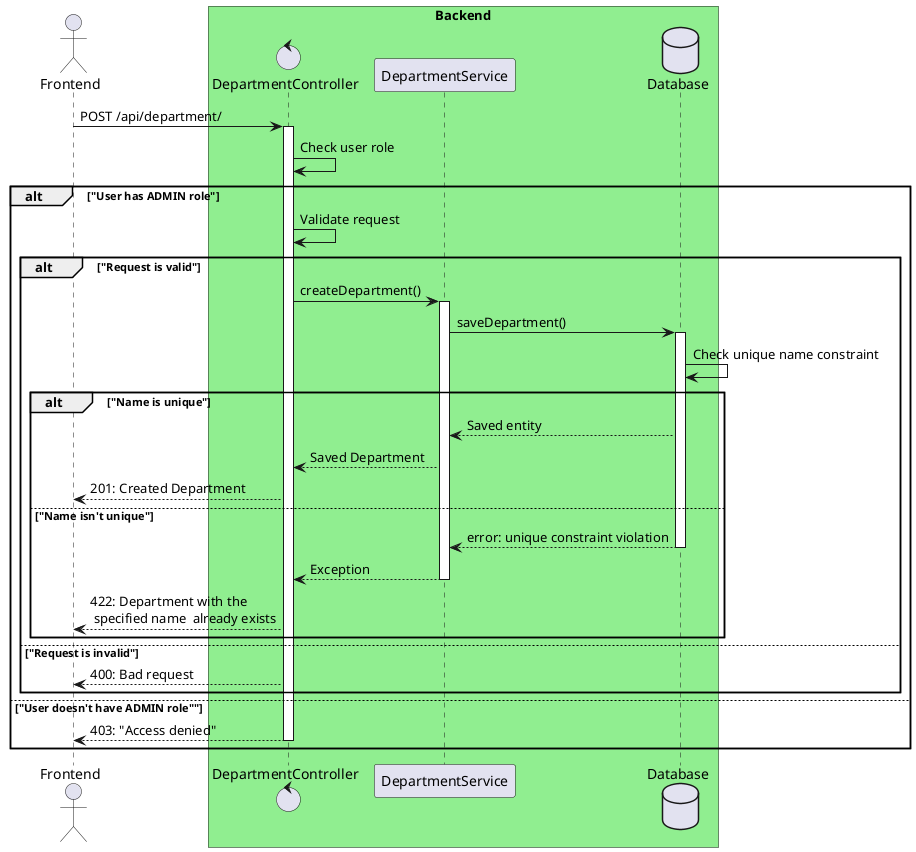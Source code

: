 @startuml

actor "Frontend" as front

box "Backend" #Lightgreen
control "DepartmentController" as controller
participant "DepartmentService" as service
database "Database" as db
end box

'autonumber

front -> controller++: POST /api/department/
controller -> controller: Check user role
alt "User has ADMIN role"
    controller -> controller: Validate request
    alt "Request is valid"
        controller -> service++: createDepartment()
        service -> db++: saveDepartment()
        db -> db: Check unique name constraint
        alt "Name is unique"
            db --> service: Saved entity
            service --> controller: Saved Department
            controller --> front: 201: Created Department
        else "Name isn't unique"
            db --> service--: error: unique constraint violation
            service --> controller--: Exception
            controller --> front: 422: Department with the \n specified name  already exists
        end
    else "Request is invalid"
        controller --> front: 400: Bad request
    end
else "User doesn't have ADMIN role""
    controller --> front--: 403: "Access denied"
end

@enduml